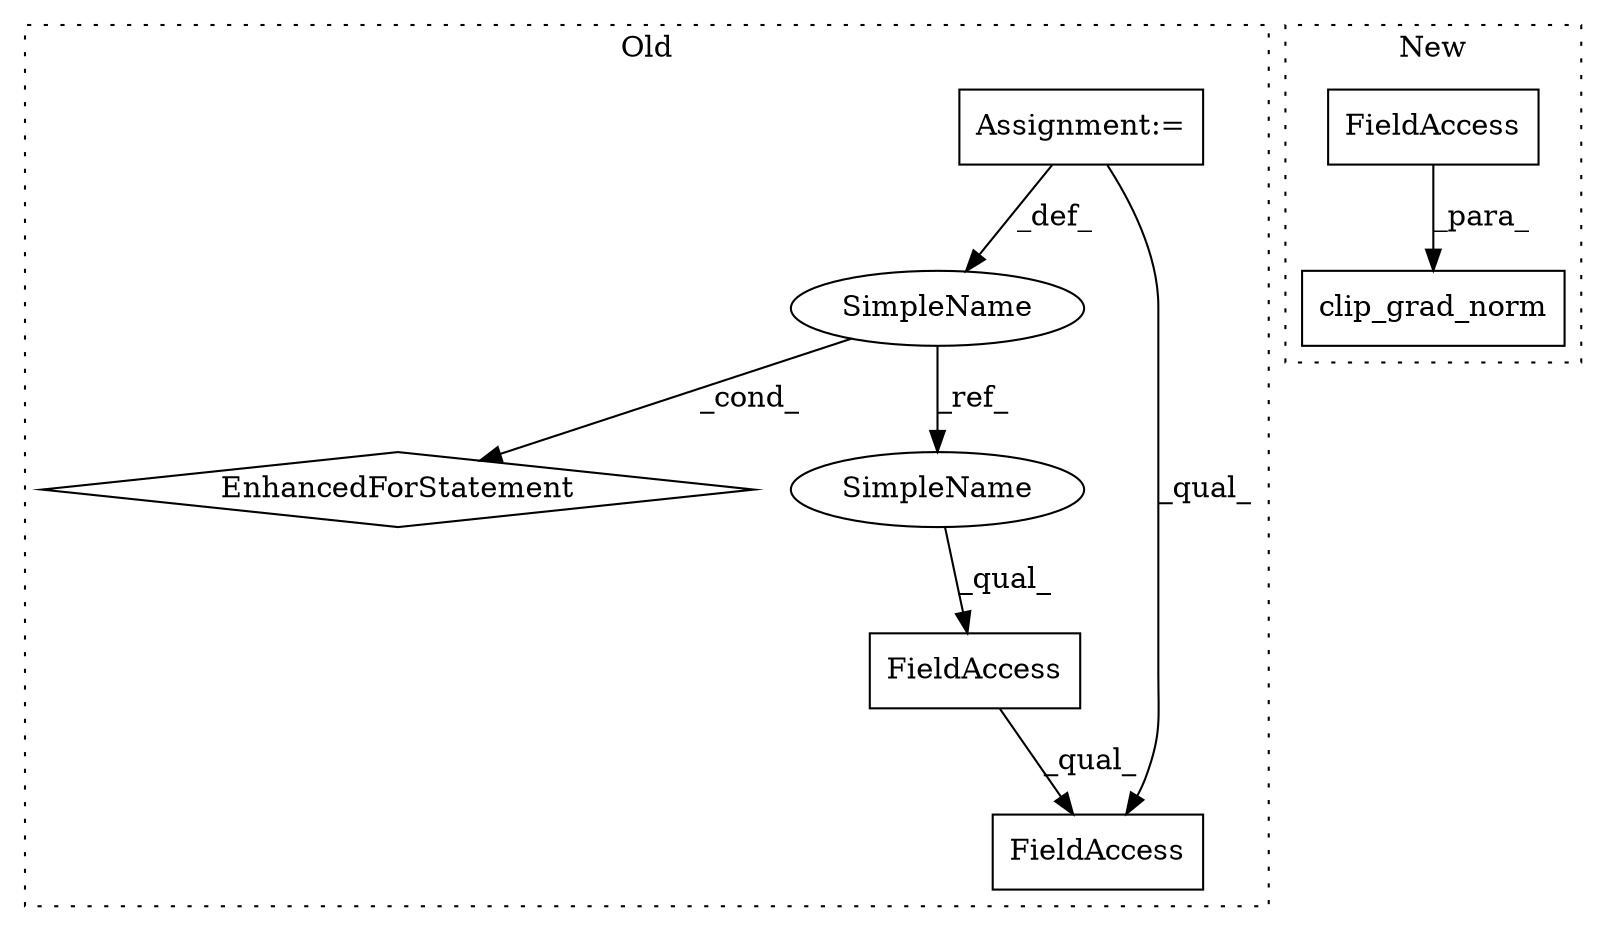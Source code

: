 digraph G {
subgraph cluster0 {
1 [label="EnhancedForStatement" a="70" s="1132,1208" l="53,2" shape="diamond"];
3 [label="SimpleName" a="42" s="1189" l="5" shape="ellipse"];
4 [label="FieldAccess" a="22" s="1238" l="10" shape="box"];
5 [label="FieldAccess" a="22" s="1238" l="15" shape="box"];
6 [label="Assignment:=" a="7" s="1132,1208" l="53,2" shape="box"];
8 [label="SimpleName" a="42" s="1238" l="5" shape="ellipse"];
label = "Old";
style="dotted";
}
subgraph cluster1 {
2 [label="clip_grad_norm" a="32" s="1115,1160" l="15,1" shape="box"];
7 [label="FieldAccess" a="22" s="1142" l="18" shape="box"];
label = "New";
style="dotted";
}
3 -> 8 [label="_ref_"];
3 -> 1 [label="_cond_"];
4 -> 5 [label="_qual_"];
6 -> 5 [label="_qual_"];
6 -> 3 [label="_def_"];
7 -> 2 [label="_para_"];
8 -> 4 [label="_qual_"];
}